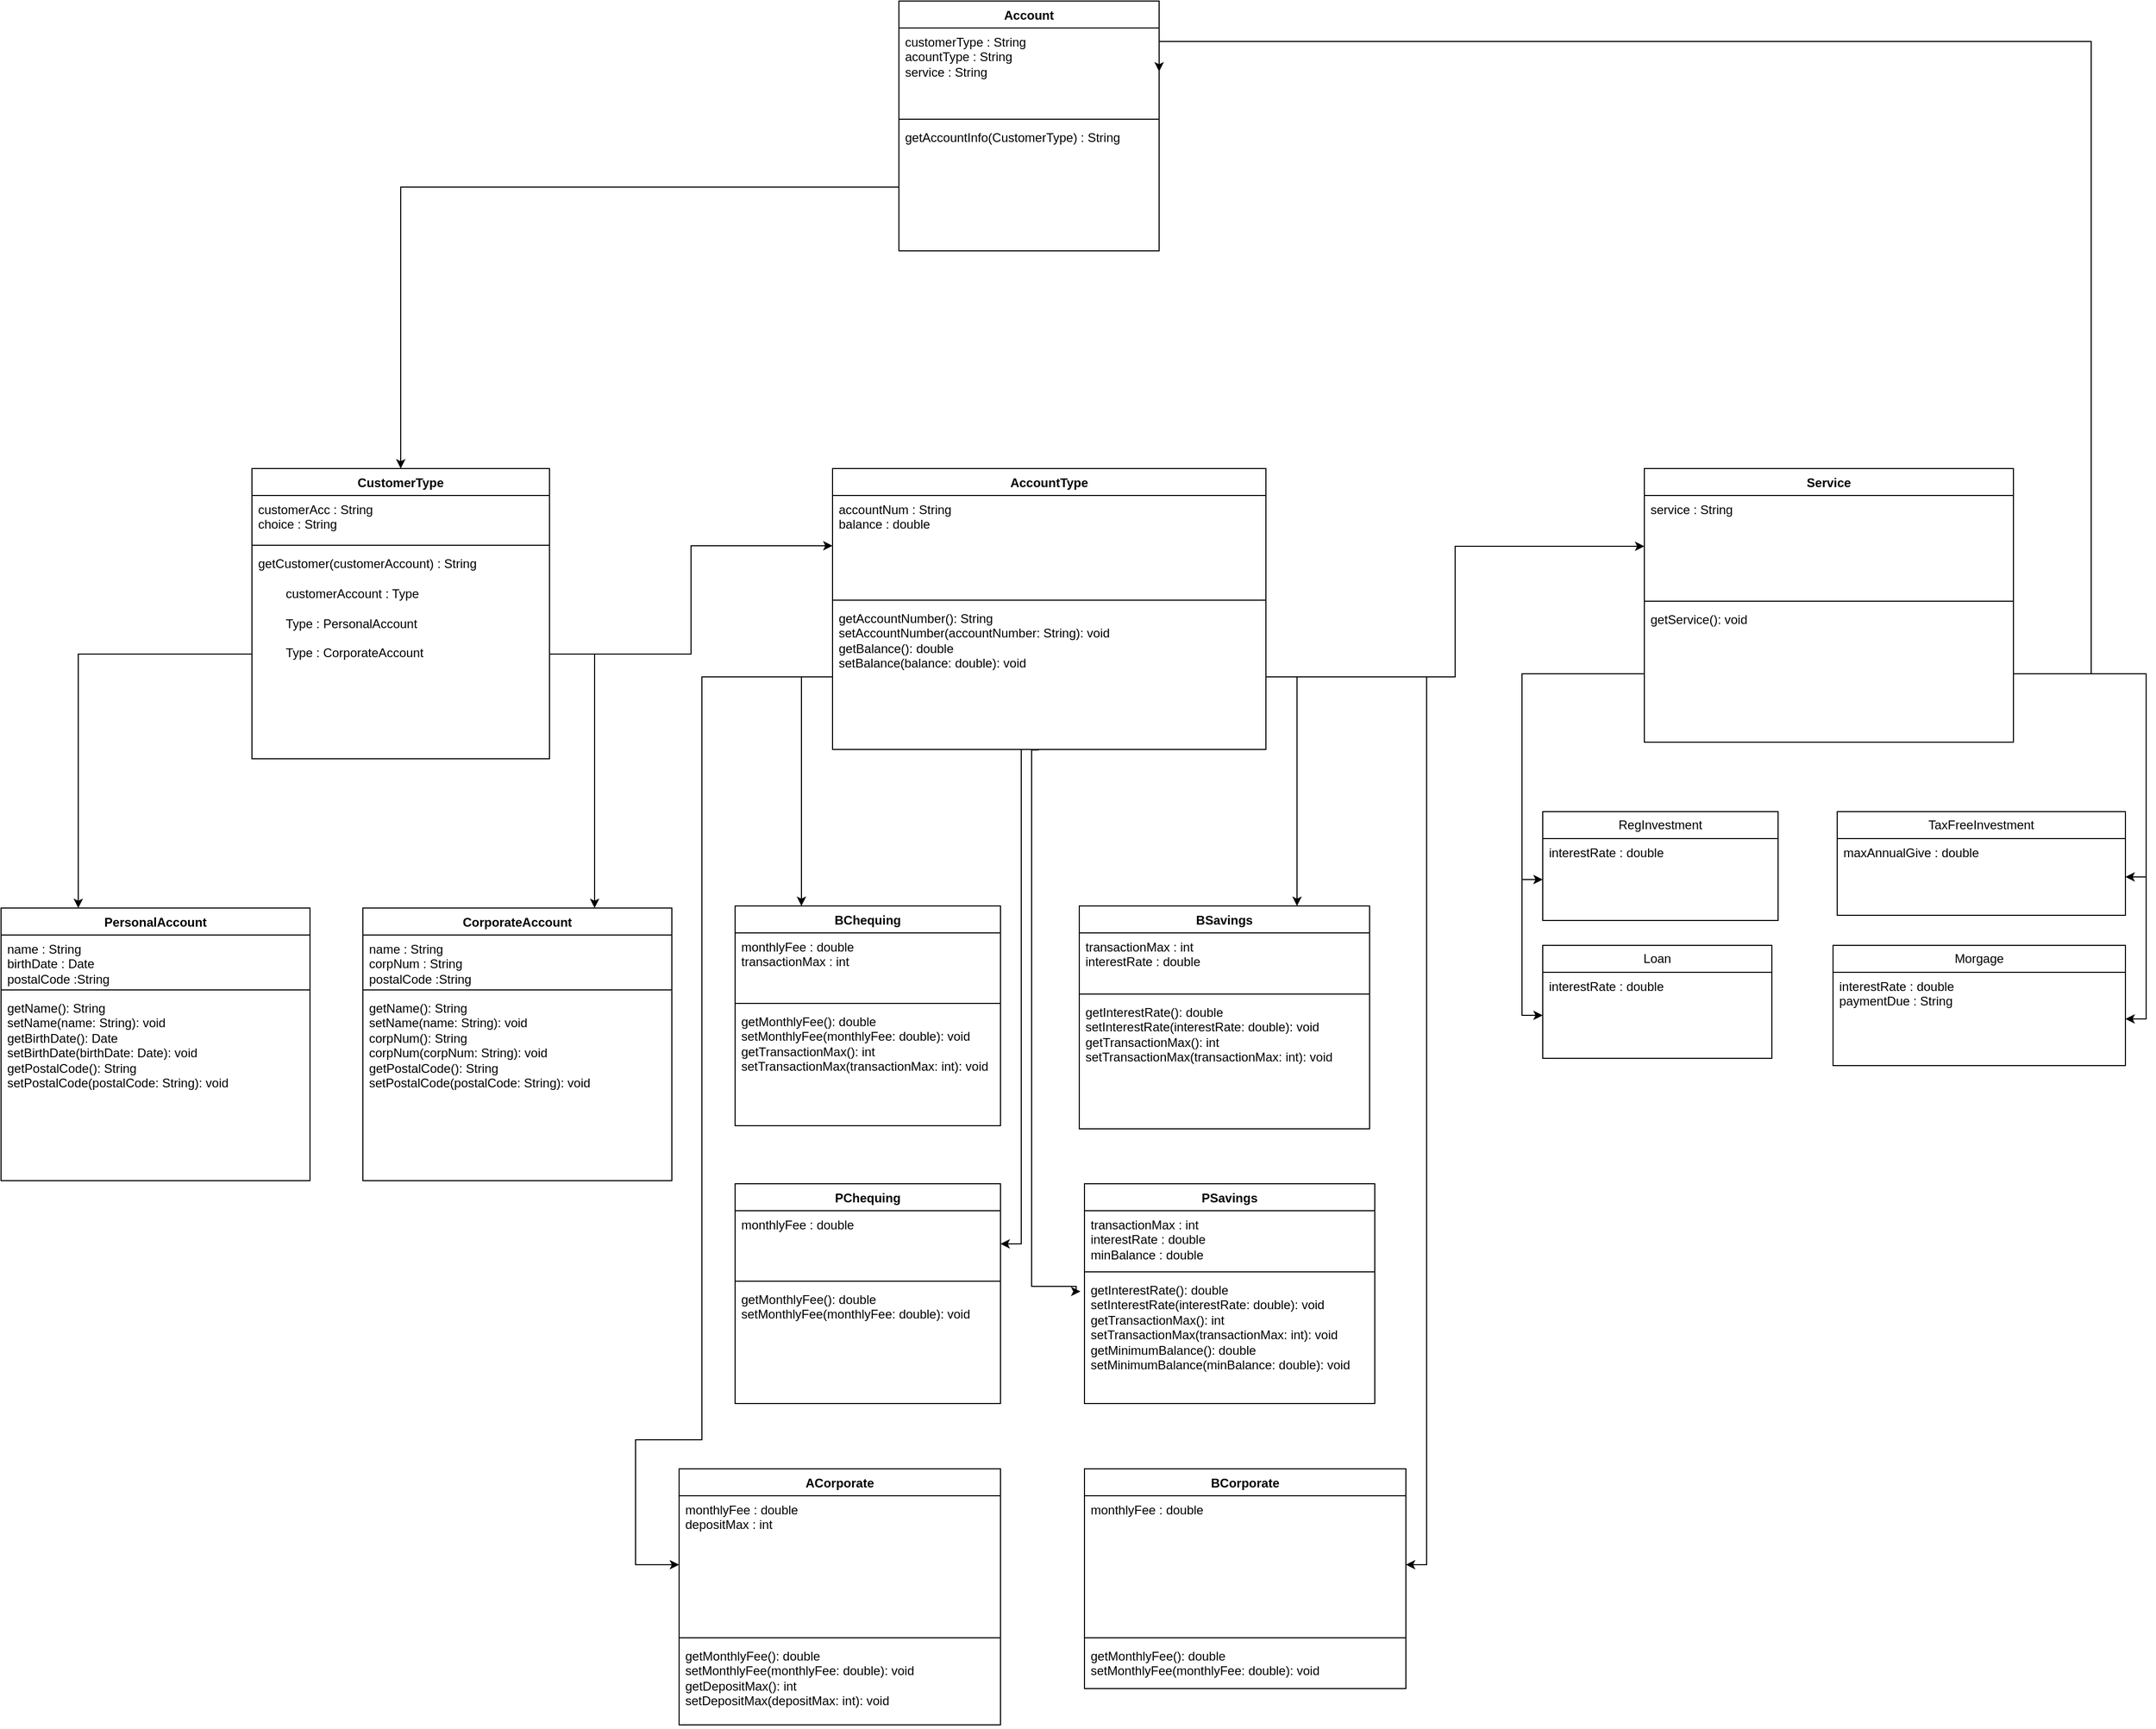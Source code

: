 <mxfile version="24.0.1" type="github">
  <diagram name="Page-1" id="QCnrgxPeKVAtoiX1jV0b">
    <mxGraphModel dx="2193" dy="1604" grid="0" gridSize="10" guides="1" tooltips="1" connect="1" arrows="1" fold="1" page="0" pageScale="1" pageWidth="850" pageHeight="1100" math="0" shadow="0">
      <root>
        <mxCell id="0" />
        <mxCell id="1" parent="0" />
        <mxCell id="JyriEMfmjadqsh-ZED06-1" value="CustomerType" style="swimlane;fontStyle=1;align=center;verticalAlign=top;childLayout=stackLayout;horizontal=1;startSize=26;horizontalStack=0;resizeParent=1;resizeParentMax=0;resizeLast=0;collapsible=1;marginBottom=0;whiteSpace=wrap;html=1;" parent="1" vertex="1">
          <mxGeometry x="-257" y="-234" width="287" height="280" as="geometry" />
        </mxCell>
        <mxCell id="JyriEMfmjadqsh-ZED06-2" value="customerAcc : String&lt;br&gt;choice : String" style="text;strokeColor=none;fillColor=none;align=left;verticalAlign=top;spacingLeft=4;spacingRight=4;overflow=hidden;rotatable=0;points=[[0,0.5],[1,0.5]];portConstraint=eastwest;whiteSpace=wrap;html=1;" parent="JyriEMfmjadqsh-ZED06-1" vertex="1">
          <mxGeometry y="26" width="287" height="44" as="geometry" />
        </mxCell>
        <mxCell id="JyriEMfmjadqsh-ZED06-3" value="" style="line;strokeWidth=1;fillColor=none;align=left;verticalAlign=middle;spacingTop=-1;spacingLeft=3;spacingRight=3;rotatable=0;labelPosition=right;points=[];portConstraint=eastwest;strokeColor=inherit;" parent="JyriEMfmjadqsh-ZED06-1" vertex="1">
          <mxGeometry y="70" width="287" height="8" as="geometry" />
        </mxCell>
        <mxCell id="JyriEMfmjadqsh-ZED06-4" value="getCustomer(customerAccount) : String&lt;div&gt;&lt;br&gt;&lt;/div&gt;&lt;div&gt;&lt;span style=&quot;white-space: pre;&quot;&gt;&#x9;&lt;/span&gt;customerAccount : Type&lt;/div&gt;&lt;div&gt;&lt;span style=&quot;white-space: pre;&quot;&gt;&#x9;&lt;/span&gt;&lt;br&gt;&lt;/div&gt;&lt;div&gt;&lt;span style=&quot;white-space: pre;&quot;&gt;&#x9;&lt;/span&gt;Type&amp;nbsp;&lt;span style=&quot;white-space: pre;&quot;&gt;: PersonalAccount&lt;/span&gt;&lt;br&gt;&lt;/div&gt;&lt;div&gt;&lt;span style=&quot;white-space: pre;&quot;&gt;&lt;span style=&quot;white-space: pre;&quot;&gt;&#x9;&lt;/span&gt;&lt;br&gt;&lt;/span&gt;&lt;/div&gt;&lt;div&gt;&lt;span style=&quot;white-space: pre;&quot;&gt;&lt;span style=&quot;white-space: pre;&quot;&gt;&#x9;&lt;/span&gt;Type &lt;span style=&quot;white-space: pre;&quot;&gt;: CorporateAccount&lt;/span&gt;&lt;/span&gt;&lt;/div&gt;&lt;div&gt;&lt;br&gt;&lt;/div&gt;&lt;div&gt;&lt;br&gt;&lt;/div&gt;" style="text;strokeColor=none;fillColor=none;align=left;verticalAlign=top;spacingLeft=4;spacingRight=4;overflow=hidden;rotatable=0;points=[[0,0.5],[1,0.5]];portConstraint=eastwest;whiteSpace=wrap;html=1;" parent="JyriEMfmjadqsh-ZED06-1" vertex="1">
          <mxGeometry y="78" width="287" height="202" as="geometry" />
        </mxCell>
        <mxCell id="JyriEMfmjadqsh-ZED06-5" value="AccountType" style="swimlane;fontStyle=1;align=center;verticalAlign=top;childLayout=stackLayout;horizontal=1;startSize=26;horizontalStack=0;resizeParent=1;resizeParentMax=0;resizeLast=0;collapsible=1;marginBottom=0;whiteSpace=wrap;html=1;" parent="1" vertex="1">
          <mxGeometry x="303" y="-234" width="418" height="271" as="geometry" />
        </mxCell>
        <mxCell id="JyriEMfmjadqsh-ZED06-6" value="accountNum : String&lt;div&gt;balance : double&lt;/div&gt;" style="text;strokeColor=none;fillColor=none;align=left;verticalAlign=top;spacingLeft=4;spacingRight=4;overflow=hidden;rotatable=0;points=[[0,0.5],[1,0.5]];portConstraint=eastwest;whiteSpace=wrap;html=1;" parent="JyriEMfmjadqsh-ZED06-5" vertex="1">
          <mxGeometry y="26" width="418" height="97" as="geometry" />
        </mxCell>
        <mxCell id="JyriEMfmjadqsh-ZED06-7" value="" style="line;strokeWidth=1;fillColor=none;align=left;verticalAlign=middle;spacingTop=-1;spacingLeft=3;spacingRight=3;rotatable=0;labelPosition=right;points=[];portConstraint=eastwest;strokeColor=inherit;" parent="JyriEMfmjadqsh-ZED06-5" vertex="1">
          <mxGeometry y="123" width="418" height="8" as="geometry" />
        </mxCell>
        <mxCell id="JyriEMfmjadqsh-ZED06-8" value="getAccountNumber(): String&amp;nbsp;&lt;div&gt;setAccountNumber(accountNumber: String): void&amp;nbsp;&lt;/div&gt;&lt;div&gt;getBalance(): double&amp;nbsp;&lt;/div&gt;&lt;div&gt;setBalance(balance: double): void&lt;/div&gt;" style="text;strokeColor=none;fillColor=none;align=left;verticalAlign=top;spacingLeft=4;spacingRight=4;overflow=hidden;rotatable=0;points=[[0,0.5],[1,0.5]];portConstraint=eastwest;whiteSpace=wrap;html=1;" parent="JyriEMfmjadqsh-ZED06-5" vertex="1">
          <mxGeometry y="131" width="418" height="140" as="geometry" />
        </mxCell>
        <mxCell id="JyriEMfmjadqsh-ZED06-9" value="Service" style="swimlane;fontStyle=1;align=center;verticalAlign=top;childLayout=stackLayout;horizontal=1;startSize=26;horizontalStack=0;resizeParent=1;resizeParentMax=0;resizeLast=0;collapsible=1;marginBottom=0;whiteSpace=wrap;html=1;" parent="1" vertex="1">
          <mxGeometry x="1086" y="-234" width="356" height="264" as="geometry" />
        </mxCell>
        <mxCell id="JyriEMfmjadqsh-ZED06-10" value="service : String" style="text;strokeColor=none;fillColor=none;align=left;verticalAlign=top;spacingLeft=4;spacingRight=4;overflow=hidden;rotatable=0;points=[[0,0.5],[1,0.5]];portConstraint=eastwest;whiteSpace=wrap;html=1;" parent="JyriEMfmjadqsh-ZED06-9" vertex="1">
          <mxGeometry y="26" width="356" height="98" as="geometry" />
        </mxCell>
        <mxCell id="JyriEMfmjadqsh-ZED06-11" value="" style="line;strokeWidth=1;fillColor=none;align=left;verticalAlign=middle;spacingTop=-1;spacingLeft=3;spacingRight=3;rotatable=0;labelPosition=right;points=[];portConstraint=eastwest;strokeColor=inherit;" parent="JyriEMfmjadqsh-ZED06-9" vertex="1">
          <mxGeometry y="124" width="356" height="8" as="geometry" />
        </mxCell>
        <mxCell id="JyriEMfmjadqsh-ZED06-12" value="getService(): void" style="text;strokeColor=none;fillColor=none;align=left;verticalAlign=top;spacingLeft=4;spacingRight=4;overflow=hidden;rotatable=0;points=[[0,0.5],[1,0.5]];portConstraint=eastwest;whiteSpace=wrap;html=1;" parent="JyriEMfmjadqsh-ZED06-9" vertex="1">
          <mxGeometry y="132" width="356" height="132" as="geometry" />
        </mxCell>
        <mxCell id="MxI-1oee2H2ZmX-ZESYG-1" value="PersonalAccount" style="swimlane;fontStyle=1;align=center;verticalAlign=top;childLayout=stackLayout;horizontal=1;startSize=26;horizontalStack=0;resizeParent=1;resizeParentMax=0;resizeLast=0;collapsible=1;marginBottom=0;whiteSpace=wrap;html=1;" parent="1" vertex="1">
          <mxGeometry x="-499" y="190" width="298" height="263" as="geometry" />
        </mxCell>
        <mxCell id="MxI-1oee2H2ZmX-ZESYG-2" value="name : String&lt;div style=&quot;border-color: var(--border-color);&quot;&gt;birthDate : Date&lt;/div&gt;&lt;div style=&quot;border-color: var(--border-color);&quot;&gt;postalCode :String&lt;/div&gt;" style="text;strokeColor=none;fillColor=none;align=left;verticalAlign=top;spacingLeft=4;spacingRight=4;overflow=hidden;rotatable=0;points=[[0,0.5],[1,0.5]];portConstraint=eastwest;whiteSpace=wrap;html=1;" parent="MxI-1oee2H2ZmX-ZESYG-1" vertex="1">
          <mxGeometry y="26" width="298" height="49" as="geometry" />
        </mxCell>
        <mxCell id="MxI-1oee2H2ZmX-ZESYG-3" value="" style="line;strokeWidth=1;fillColor=none;align=left;verticalAlign=middle;spacingTop=-1;spacingLeft=3;spacingRight=3;rotatable=0;labelPosition=right;points=[];portConstraint=eastwest;strokeColor=inherit;" parent="MxI-1oee2H2ZmX-ZESYG-1" vertex="1">
          <mxGeometry y="75" width="298" height="8" as="geometry" />
        </mxCell>
        <mxCell id="MxI-1oee2H2ZmX-ZESYG-4" value="&lt;div&gt;getName(): String&lt;/div&gt;&lt;div&gt;setName(name: String): void&lt;/div&gt;&lt;div&gt;getBirthDate(): Date&lt;/div&gt;&lt;div&gt;setBirthDate(birthDate: Date): void&lt;/div&gt;&lt;div&gt;getPostalCode(): String&lt;/div&gt;&lt;div&gt;setPostalCode(postalCode: String): void&lt;/div&gt;" style="text;strokeColor=none;fillColor=none;align=left;verticalAlign=top;spacingLeft=4;spacingRight=4;overflow=hidden;rotatable=0;points=[[0,0.5],[1,0.5]];portConstraint=eastwest;whiteSpace=wrap;html=1;" parent="MxI-1oee2H2ZmX-ZESYG-1" vertex="1">
          <mxGeometry y="83" width="298" height="180" as="geometry" />
        </mxCell>
        <mxCell id="MxI-1oee2H2ZmX-ZESYG-12" style="edgeStyle=orthogonalEdgeStyle;rounded=0;orthogonalLoop=1;jettySize=auto;html=1;entryX=0.25;entryY=0;entryDx=0;entryDy=0;" parent="1" source="JyriEMfmjadqsh-ZED06-4" target="MxI-1oee2H2ZmX-ZESYG-1" edge="1">
          <mxGeometry relative="1" as="geometry" />
        </mxCell>
        <mxCell id="-oRsj191uH-BrxDwQpNv-1" value="&lt;span style=&quot;text-align: left; white-space: pre;&quot;&gt;CorporateAccount&lt;/span&gt;" style="swimlane;fontStyle=1;align=center;verticalAlign=top;childLayout=stackLayout;horizontal=1;startSize=26;horizontalStack=0;resizeParent=1;resizeParentMax=0;resizeLast=0;collapsible=1;marginBottom=0;whiteSpace=wrap;html=1;" parent="1" vertex="1">
          <mxGeometry x="-150" y="190" width="298" height="263" as="geometry" />
        </mxCell>
        <mxCell id="-oRsj191uH-BrxDwQpNv-2" value="name : String&lt;div style=&quot;border-color: var(--border-color);&quot;&gt;corpNum : String&lt;/div&gt;&lt;div style=&quot;border-color: var(--border-color);&quot;&gt;postalCode :String&lt;/div&gt;" style="text;strokeColor=none;fillColor=none;align=left;verticalAlign=top;spacingLeft=4;spacingRight=4;overflow=hidden;rotatable=0;points=[[0,0.5],[1,0.5]];portConstraint=eastwest;whiteSpace=wrap;html=1;" parent="-oRsj191uH-BrxDwQpNv-1" vertex="1">
          <mxGeometry y="26" width="298" height="49" as="geometry" />
        </mxCell>
        <mxCell id="-oRsj191uH-BrxDwQpNv-3" value="" style="line;strokeWidth=1;fillColor=none;align=left;verticalAlign=middle;spacingTop=-1;spacingLeft=3;spacingRight=3;rotatable=0;labelPosition=right;points=[];portConstraint=eastwest;strokeColor=inherit;" parent="-oRsj191uH-BrxDwQpNv-1" vertex="1">
          <mxGeometry y="75" width="298" height="8" as="geometry" />
        </mxCell>
        <mxCell id="-oRsj191uH-BrxDwQpNv-4" value="&lt;div&gt;getName(): String&lt;/div&gt;&lt;div&gt;setName(name: String): void&lt;/div&gt;&lt;div&gt;corpNum(): String&lt;/div&gt;&lt;div&gt;corpNum(corpNum: String): void&lt;/div&gt;&lt;div&gt;getPostalCode(): String&lt;/div&gt;&lt;div&gt;setPostalCode(postalCode: String): void&lt;/div&gt;" style="text;strokeColor=none;fillColor=none;align=left;verticalAlign=top;spacingLeft=4;spacingRight=4;overflow=hidden;rotatable=0;points=[[0,0.5],[1,0.5]];portConstraint=eastwest;whiteSpace=wrap;html=1;" parent="-oRsj191uH-BrxDwQpNv-1" vertex="1">
          <mxGeometry y="83" width="298" height="180" as="geometry" />
        </mxCell>
        <mxCell id="-oRsj191uH-BrxDwQpNv-10" value="BSavings" style="swimlane;fontStyle=1;align=center;verticalAlign=top;childLayout=stackLayout;horizontal=1;startSize=26;horizontalStack=0;resizeParent=1;resizeParentMax=0;resizeLast=0;collapsible=1;marginBottom=0;whiteSpace=wrap;html=1;" parent="1" vertex="1">
          <mxGeometry x="541" y="188" width="280" height="215" as="geometry" />
        </mxCell>
        <mxCell id="-oRsj191uH-BrxDwQpNv-11" value="transactionMax : int&lt;div&gt;interestRate : double&lt;/div&gt;" style="text;strokeColor=none;fillColor=none;align=left;verticalAlign=top;spacingLeft=4;spacingRight=4;overflow=hidden;rotatable=0;points=[[0,0.5],[1,0.5]];portConstraint=eastwest;whiteSpace=wrap;html=1;" parent="-oRsj191uH-BrxDwQpNv-10" vertex="1">
          <mxGeometry y="26" width="280" height="55" as="geometry" />
        </mxCell>
        <mxCell id="-oRsj191uH-BrxDwQpNv-12" value="" style="line;strokeWidth=1;fillColor=none;align=left;verticalAlign=middle;spacingTop=-1;spacingLeft=3;spacingRight=3;rotatable=0;labelPosition=right;points=[];portConstraint=eastwest;strokeColor=inherit;" parent="-oRsj191uH-BrxDwQpNv-10" vertex="1">
          <mxGeometry y="81" width="280" height="8" as="geometry" />
        </mxCell>
        <mxCell id="-oRsj191uH-BrxDwQpNv-13" value="getInterestRate(): double&amp;nbsp;&lt;div&gt;setInterestRate(interestRate: double): void getTransactionMax(): int setTransactionMax(transactionMax: int): void&amp;nbsp;&lt;/div&gt;" style="text;strokeColor=none;fillColor=none;align=left;verticalAlign=top;spacingLeft=4;spacingRight=4;overflow=hidden;rotatable=0;points=[[0,0.5],[1,0.5]];portConstraint=eastwest;whiteSpace=wrap;html=1;" parent="-oRsj191uH-BrxDwQpNv-10" vertex="1">
          <mxGeometry y="89" width="280" height="126" as="geometry" />
        </mxCell>
        <mxCell id="-oRsj191uH-BrxDwQpNv-18" value="ACorporate" style="swimlane;fontStyle=1;align=center;verticalAlign=top;childLayout=stackLayout;horizontal=1;startSize=26;horizontalStack=0;resizeParent=1;resizeParentMax=0;resizeLast=0;collapsible=1;marginBottom=0;whiteSpace=wrap;html=1;" parent="1" vertex="1">
          <mxGeometry x="155" y="731" width="310" height="247" as="geometry" />
        </mxCell>
        <mxCell id="-oRsj191uH-BrxDwQpNv-19" value="monthlyFee : double&lt;div&gt;depositMax : int&lt;/div&gt;" style="text;strokeColor=none;fillColor=none;align=left;verticalAlign=top;spacingLeft=4;spacingRight=4;overflow=hidden;rotatable=0;points=[[0,0.5],[1,0.5]];portConstraint=eastwest;whiteSpace=wrap;html=1;" parent="-oRsj191uH-BrxDwQpNv-18" vertex="1">
          <mxGeometry y="26" width="310" height="133" as="geometry" />
        </mxCell>
        <mxCell id="-oRsj191uH-BrxDwQpNv-20" value="" style="line;strokeWidth=1;fillColor=none;align=left;verticalAlign=middle;spacingTop=-1;spacingLeft=3;spacingRight=3;rotatable=0;labelPosition=right;points=[];portConstraint=eastwest;strokeColor=inherit;" parent="-oRsj191uH-BrxDwQpNv-18" vertex="1">
          <mxGeometry y="159" width="310" height="8" as="geometry" />
        </mxCell>
        <mxCell id="-oRsj191uH-BrxDwQpNv-21" value="getMonthlyFee(): double&amp;nbsp;&lt;div&gt;setMonthlyFee(monthlyFee: double): void&amp;nbsp;&lt;/div&gt;&lt;div&gt;getDepositMax(): int&amp;nbsp;&lt;/div&gt;&lt;div&gt;setDepositMax(depositMax: int): void&lt;/div&gt;" style="text;strokeColor=none;fillColor=none;align=left;verticalAlign=top;spacingLeft=4;spacingRight=4;overflow=hidden;rotatable=0;points=[[0,0.5],[1,0.5]];portConstraint=eastwest;whiteSpace=wrap;html=1;" parent="-oRsj191uH-BrxDwQpNv-18" vertex="1">
          <mxGeometry y="167" width="310" height="80" as="geometry" />
        </mxCell>
        <mxCell id="-oRsj191uH-BrxDwQpNv-30" value="RegInvestment" style="swimlane;fontStyle=0;childLayout=stackLayout;horizontal=1;startSize=26;fillColor=none;horizontalStack=0;resizeParent=1;resizeParentMax=0;resizeLast=0;collapsible=1;marginBottom=0;whiteSpace=wrap;html=1;" parent="1" vertex="1">
          <mxGeometry x="988" y="97" width="227" height="105" as="geometry" />
        </mxCell>
        <mxCell id="-oRsj191uH-BrxDwQpNv-32" value="interestRate : double" style="text;strokeColor=none;fillColor=none;align=left;verticalAlign=top;spacingLeft=4;spacingRight=4;overflow=hidden;rotatable=0;points=[[0,0.5],[1,0.5]];portConstraint=eastwest;whiteSpace=wrap;html=1;" parent="-oRsj191uH-BrxDwQpNv-30" vertex="1">
          <mxGeometry y="26" width="227" height="79" as="geometry" />
        </mxCell>
        <mxCell id="-oRsj191uH-BrxDwQpNv-6" value="BChequing" style="swimlane;fontStyle=1;align=center;verticalAlign=top;childLayout=stackLayout;horizontal=1;startSize=26;horizontalStack=0;resizeParent=1;resizeParentMax=0;resizeLast=0;collapsible=1;marginBottom=0;whiteSpace=wrap;html=1;" parent="1" vertex="1">
          <mxGeometry x="209" y="188" width="256" height="212" as="geometry" />
        </mxCell>
        <mxCell id="-oRsj191uH-BrxDwQpNv-7" value="monthlyFee : double&lt;div&gt;transactionMax : int&lt;/div&gt;" style="text;strokeColor=none;fillColor=none;align=left;verticalAlign=top;spacingLeft=4;spacingRight=4;overflow=hidden;rotatable=0;points=[[0,0.5],[1,0.5]];portConstraint=eastwest;whiteSpace=wrap;html=1;" parent="-oRsj191uH-BrxDwQpNv-6" vertex="1">
          <mxGeometry y="26" width="256" height="64" as="geometry" />
        </mxCell>
        <mxCell id="-oRsj191uH-BrxDwQpNv-8" value="" style="line;strokeWidth=1;fillColor=none;align=left;verticalAlign=middle;spacingTop=-1;spacingLeft=3;spacingRight=3;rotatable=0;labelPosition=right;points=[];portConstraint=eastwest;strokeColor=inherit;" parent="-oRsj191uH-BrxDwQpNv-6" vertex="1">
          <mxGeometry y="90" width="256" height="8" as="geometry" />
        </mxCell>
        <mxCell id="-oRsj191uH-BrxDwQpNv-9" value="getMonthlyFee(): double&amp;nbsp;&lt;div&gt;setMonthlyFee(monthlyFee: double): void&amp;nbsp;&lt;div&gt;getTransactionMax(): int&amp;nbsp;&lt;/div&gt;&lt;div&gt;setTransactionMax(transactionMax: int): void&lt;/div&gt;&lt;/div&gt;" style="text;strokeColor=none;fillColor=none;align=left;verticalAlign=top;spacingLeft=4;spacingRight=4;overflow=hidden;rotatable=0;points=[[0,0.5],[1,0.5]];portConstraint=eastwest;whiteSpace=wrap;html=1;" parent="-oRsj191uH-BrxDwQpNv-6" vertex="1">
          <mxGeometry y="98" width="256" height="114" as="geometry" />
        </mxCell>
        <mxCell id="-oRsj191uH-BrxDwQpNv-39" value="TaxFreeInvestment" style="swimlane;fontStyle=0;childLayout=stackLayout;horizontal=1;startSize=26;fillColor=none;horizontalStack=0;resizeParent=1;resizeParentMax=0;resizeLast=0;collapsible=1;marginBottom=0;whiteSpace=wrap;html=1;" parent="1" vertex="1">
          <mxGeometry x="1272" y="97" width="278" height="100" as="geometry" />
        </mxCell>
        <mxCell id="-oRsj191uH-BrxDwQpNv-40" value="maxAnnualGive : double" style="text;strokeColor=none;fillColor=none;align=left;verticalAlign=top;spacingLeft=4;spacingRight=4;overflow=hidden;rotatable=0;points=[[0,0.5],[1,0.5]];portConstraint=eastwest;whiteSpace=wrap;html=1;" parent="-oRsj191uH-BrxDwQpNv-39" vertex="1">
          <mxGeometry y="26" width="278" height="74" as="geometry" />
        </mxCell>
        <mxCell id="-oRsj191uH-BrxDwQpNv-41" value="Loan" style="swimlane;fontStyle=0;childLayout=stackLayout;horizontal=1;startSize=26;fillColor=none;horizontalStack=0;resizeParent=1;resizeParentMax=0;resizeLast=0;collapsible=1;marginBottom=0;whiteSpace=wrap;html=1;" parent="1" vertex="1">
          <mxGeometry x="988" y="226" width="221" height="109" as="geometry" />
        </mxCell>
        <mxCell id="-oRsj191uH-BrxDwQpNv-42" value="interestRate : double" style="text;strokeColor=none;fillColor=none;align=left;verticalAlign=top;spacingLeft=4;spacingRight=4;overflow=hidden;rotatable=0;points=[[0,0.5],[1,0.5]];portConstraint=eastwest;whiteSpace=wrap;html=1;" parent="-oRsj191uH-BrxDwQpNv-41" vertex="1">
          <mxGeometry y="26" width="221" height="83" as="geometry" />
        </mxCell>
        <mxCell id="-oRsj191uH-BrxDwQpNv-43" value="Morgage" style="swimlane;fontStyle=0;childLayout=stackLayout;horizontal=1;startSize=26;fillColor=none;horizontalStack=0;resizeParent=1;resizeParentMax=0;resizeLast=0;collapsible=1;marginBottom=0;whiteSpace=wrap;html=1;" parent="1" vertex="1">
          <mxGeometry x="1268" y="226" width="282" height="116" as="geometry" />
        </mxCell>
        <mxCell id="-oRsj191uH-BrxDwQpNv-44" value="interestRate : double&lt;div&gt;paymentDue : String&lt;/div&gt;" style="text;strokeColor=none;fillColor=none;align=left;verticalAlign=top;spacingLeft=4;spacingRight=4;overflow=hidden;rotatable=0;points=[[0,0.5],[1,0.5]];portConstraint=eastwest;whiteSpace=wrap;html=1;" parent="-oRsj191uH-BrxDwQpNv-43" vertex="1">
          <mxGeometry y="26" width="282" height="90" as="geometry" />
        </mxCell>
        <mxCell id="VuN4ocTR0DAi9A-gGJiS-1" style="edgeStyle=orthogonalEdgeStyle;rounded=0;orthogonalLoop=1;jettySize=auto;html=1;entryX=0.75;entryY=0;entryDx=0;entryDy=0;" edge="1" parent="1" source="JyriEMfmjadqsh-ZED06-4" target="-oRsj191uH-BrxDwQpNv-1">
          <mxGeometry relative="1" as="geometry" />
        </mxCell>
        <mxCell id="VuN4ocTR0DAi9A-gGJiS-2" value="PChequing" style="swimlane;fontStyle=1;align=center;verticalAlign=top;childLayout=stackLayout;horizontal=1;startSize=26;horizontalStack=0;resizeParent=1;resizeParentMax=0;resizeLast=0;collapsible=1;marginBottom=0;whiteSpace=wrap;html=1;" vertex="1" parent="1">
          <mxGeometry x="209" y="456" width="256" height="212" as="geometry" />
        </mxCell>
        <mxCell id="VuN4ocTR0DAi9A-gGJiS-3" value="monthlyFee : double&lt;div&gt;&lt;br&gt;&lt;/div&gt;" style="text;strokeColor=none;fillColor=none;align=left;verticalAlign=top;spacingLeft=4;spacingRight=4;overflow=hidden;rotatable=0;points=[[0,0.5],[1,0.5]];portConstraint=eastwest;whiteSpace=wrap;html=1;" vertex="1" parent="VuN4ocTR0DAi9A-gGJiS-2">
          <mxGeometry y="26" width="256" height="64" as="geometry" />
        </mxCell>
        <mxCell id="VuN4ocTR0DAi9A-gGJiS-4" value="" style="line;strokeWidth=1;fillColor=none;align=left;verticalAlign=middle;spacingTop=-1;spacingLeft=3;spacingRight=3;rotatable=0;labelPosition=right;points=[];portConstraint=eastwest;strokeColor=inherit;" vertex="1" parent="VuN4ocTR0DAi9A-gGJiS-2">
          <mxGeometry y="90" width="256" height="8" as="geometry" />
        </mxCell>
        <mxCell id="VuN4ocTR0DAi9A-gGJiS-5" value="getMonthlyFee(): double&amp;nbsp;&lt;div&gt;setMonthlyFee(monthlyFee: double): void&amp;nbsp;&lt;div&gt;&lt;br&gt;&lt;/div&gt;&lt;/div&gt;" style="text;strokeColor=none;fillColor=none;align=left;verticalAlign=top;spacingLeft=4;spacingRight=4;overflow=hidden;rotatable=0;points=[[0,0.5],[1,0.5]];portConstraint=eastwest;whiteSpace=wrap;html=1;" vertex="1" parent="VuN4ocTR0DAi9A-gGJiS-2">
          <mxGeometry y="98" width="256" height="114" as="geometry" />
        </mxCell>
        <mxCell id="VuN4ocTR0DAi9A-gGJiS-6" value="PSavings" style="swimlane;fontStyle=1;align=center;verticalAlign=top;childLayout=stackLayout;horizontal=1;startSize=26;horizontalStack=0;resizeParent=1;resizeParentMax=0;resizeLast=0;collapsible=1;marginBottom=0;whiteSpace=wrap;html=1;" vertex="1" parent="1">
          <mxGeometry x="546" y="456" width="280" height="212" as="geometry" />
        </mxCell>
        <mxCell id="VuN4ocTR0DAi9A-gGJiS-7" value="transactionMax : int&lt;div&gt;interestRate : double&lt;/div&gt;&lt;div&gt;minBalance : double&lt;/div&gt;" style="text;strokeColor=none;fillColor=none;align=left;verticalAlign=top;spacingLeft=4;spacingRight=4;overflow=hidden;rotatable=0;points=[[0,0.5],[1,0.5]];portConstraint=eastwest;whiteSpace=wrap;html=1;" vertex="1" parent="VuN4ocTR0DAi9A-gGJiS-6">
          <mxGeometry y="26" width="280" height="55" as="geometry" />
        </mxCell>
        <mxCell id="VuN4ocTR0DAi9A-gGJiS-8" value="" style="line;strokeWidth=1;fillColor=none;align=left;verticalAlign=middle;spacingTop=-1;spacingLeft=3;spacingRight=3;rotatable=0;labelPosition=right;points=[];portConstraint=eastwest;strokeColor=inherit;" vertex="1" parent="VuN4ocTR0DAi9A-gGJiS-6">
          <mxGeometry y="81" width="280" height="8" as="geometry" />
        </mxCell>
        <mxCell id="VuN4ocTR0DAi9A-gGJiS-9" value="getInterestRate(): double&amp;nbsp;&lt;div&gt;setInterestRate(interestRate: double): void getTransactionMax(): int setTransactionMax(transactionMax: int): void getMinimumBalance(): double setMinimumBalance(minBalance: double): void&lt;/div&gt;" style="text;strokeColor=none;fillColor=none;align=left;verticalAlign=top;spacingLeft=4;spacingRight=4;overflow=hidden;rotatable=0;points=[[0,0.5],[1,0.5]];portConstraint=eastwest;whiteSpace=wrap;html=1;" vertex="1" parent="VuN4ocTR0DAi9A-gGJiS-6">
          <mxGeometry y="89" width="280" height="123" as="geometry" />
        </mxCell>
        <mxCell id="VuN4ocTR0DAi9A-gGJiS-10" value="BCorporate" style="swimlane;fontStyle=1;align=center;verticalAlign=top;childLayout=stackLayout;horizontal=1;startSize=26;horizontalStack=0;resizeParent=1;resizeParentMax=0;resizeLast=0;collapsible=1;marginBottom=0;whiteSpace=wrap;html=1;" vertex="1" parent="1">
          <mxGeometry x="546" y="731" width="310" height="212" as="geometry" />
        </mxCell>
        <mxCell id="VuN4ocTR0DAi9A-gGJiS-11" value="monthlyFee : double&lt;div&gt;&lt;br&gt;&lt;/div&gt;" style="text;strokeColor=none;fillColor=none;align=left;verticalAlign=top;spacingLeft=4;spacingRight=4;overflow=hidden;rotatable=0;points=[[0,0.5],[1,0.5]];portConstraint=eastwest;whiteSpace=wrap;html=1;" vertex="1" parent="VuN4ocTR0DAi9A-gGJiS-10">
          <mxGeometry y="26" width="310" height="133" as="geometry" />
        </mxCell>
        <mxCell id="VuN4ocTR0DAi9A-gGJiS-12" value="" style="line;strokeWidth=1;fillColor=none;align=left;verticalAlign=middle;spacingTop=-1;spacingLeft=3;spacingRight=3;rotatable=0;labelPosition=right;points=[];portConstraint=eastwest;strokeColor=inherit;" vertex="1" parent="VuN4ocTR0DAi9A-gGJiS-10">
          <mxGeometry y="159" width="310" height="8" as="geometry" />
        </mxCell>
        <mxCell id="VuN4ocTR0DAi9A-gGJiS-13" value="getMonthlyFee(): double&amp;nbsp;&lt;div&gt;setMonthlyFee(monthlyFee: double): void&amp;nbsp;&lt;/div&gt;&lt;div&gt;&lt;br&gt;&lt;/div&gt;" style="text;strokeColor=none;fillColor=none;align=left;verticalAlign=top;spacingLeft=4;spacingRight=4;overflow=hidden;rotatable=0;points=[[0,0.5],[1,0.5]];portConstraint=eastwest;whiteSpace=wrap;html=1;" vertex="1" parent="VuN4ocTR0DAi9A-gGJiS-10">
          <mxGeometry y="167" width="310" height="45" as="geometry" />
        </mxCell>
        <mxCell id="VuN4ocTR0DAi9A-gGJiS-14" style="edgeStyle=orthogonalEdgeStyle;rounded=0;orthogonalLoop=1;jettySize=auto;html=1;entryX=0.75;entryY=0;entryDx=0;entryDy=0;" edge="1" parent="1" source="JyriEMfmjadqsh-ZED06-8" target="-oRsj191uH-BrxDwQpNv-10">
          <mxGeometry relative="1" as="geometry" />
        </mxCell>
        <mxCell id="VuN4ocTR0DAi9A-gGJiS-15" style="edgeStyle=orthogonalEdgeStyle;rounded=0;orthogonalLoop=1;jettySize=auto;html=1;entryX=0.25;entryY=0;entryDx=0;entryDy=0;" edge="1" parent="1" source="JyriEMfmjadqsh-ZED06-8" target="-oRsj191uH-BrxDwQpNv-6">
          <mxGeometry relative="1" as="geometry" />
        </mxCell>
        <mxCell id="VuN4ocTR0DAi9A-gGJiS-16" style="edgeStyle=orthogonalEdgeStyle;rounded=0;orthogonalLoop=1;jettySize=auto;html=1;entryX=1;entryY=0.5;entryDx=0;entryDy=0;" edge="1" parent="1" source="JyriEMfmjadqsh-ZED06-8" target="VuN4ocTR0DAi9A-gGJiS-3">
          <mxGeometry relative="1" as="geometry">
            <Array as="points">
              <mxPoint x="485" y="514" />
            </Array>
          </mxGeometry>
        </mxCell>
        <mxCell id="VuN4ocTR0DAi9A-gGJiS-17" style="edgeStyle=orthogonalEdgeStyle;rounded=0;orthogonalLoop=1;jettySize=auto;html=1;entryX=-0.014;entryY=0.121;entryDx=0;entryDy=0;entryPerimeter=0;exitX=0.476;exitY=1.004;exitDx=0;exitDy=0;exitPerimeter=0;" edge="1" parent="1" source="JyriEMfmjadqsh-ZED06-8" target="VuN4ocTR0DAi9A-gGJiS-9">
          <mxGeometry relative="1" as="geometry">
            <mxPoint x="495" y="47" as="sourcePoint" />
            <mxPoint x="475" y="524" as="targetPoint" />
            <Array as="points">
              <mxPoint x="495" y="38" />
              <mxPoint x="495" y="555" />
              <mxPoint x="538" y="555" />
              <mxPoint x="538" y="560" />
            </Array>
          </mxGeometry>
        </mxCell>
        <mxCell id="VuN4ocTR0DAi9A-gGJiS-18" style="edgeStyle=orthogonalEdgeStyle;rounded=0;orthogonalLoop=1;jettySize=auto;html=1;entryX=1;entryY=0.5;entryDx=0;entryDy=0;" edge="1" parent="1" source="JyriEMfmjadqsh-ZED06-8" target="VuN4ocTR0DAi9A-gGJiS-11">
          <mxGeometry relative="1" as="geometry" />
        </mxCell>
        <mxCell id="VuN4ocTR0DAi9A-gGJiS-19" style="edgeStyle=orthogonalEdgeStyle;rounded=0;orthogonalLoop=1;jettySize=auto;html=1;entryX=0;entryY=0.5;entryDx=0;entryDy=0;" edge="1" parent="1" source="JyriEMfmjadqsh-ZED06-8" target="-oRsj191uH-BrxDwQpNv-19">
          <mxGeometry relative="1" as="geometry">
            <Array as="points">
              <mxPoint x="177" y="-33" />
              <mxPoint x="177" y="703" />
              <mxPoint x="113" y="703" />
              <mxPoint x="113" y="824" />
            </Array>
          </mxGeometry>
        </mxCell>
        <mxCell id="VuN4ocTR0DAi9A-gGJiS-20" style="edgeStyle=orthogonalEdgeStyle;rounded=0;orthogonalLoop=1;jettySize=auto;html=1;entryX=0;entryY=0.5;entryDx=0;entryDy=0;" edge="1" parent="1" source="JyriEMfmjadqsh-ZED06-4" target="JyriEMfmjadqsh-ZED06-6">
          <mxGeometry relative="1" as="geometry" />
        </mxCell>
        <mxCell id="VuN4ocTR0DAi9A-gGJiS-21" style="edgeStyle=orthogonalEdgeStyle;rounded=0;orthogonalLoop=1;jettySize=auto;html=1;entryX=0;entryY=0.5;entryDx=0;entryDy=0;" edge="1" parent="1" source="JyriEMfmjadqsh-ZED06-8" target="JyriEMfmjadqsh-ZED06-10">
          <mxGeometry relative="1" as="geometry" />
        </mxCell>
        <mxCell id="VuN4ocTR0DAi9A-gGJiS-22" style="edgeStyle=orthogonalEdgeStyle;rounded=0;orthogonalLoop=1;jettySize=auto;html=1;entryX=0;entryY=0.5;entryDx=0;entryDy=0;" edge="1" parent="1" source="JyriEMfmjadqsh-ZED06-12" target="-oRsj191uH-BrxDwQpNv-32">
          <mxGeometry relative="1" as="geometry" />
        </mxCell>
        <mxCell id="VuN4ocTR0DAi9A-gGJiS-23" style="edgeStyle=orthogonalEdgeStyle;rounded=0;orthogonalLoop=1;jettySize=auto;html=1;entryX=1;entryY=0.5;entryDx=0;entryDy=0;" edge="1" parent="1" source="JyriEMfmjadqsh-ZED06-12" target="-oRsj191uH-BrxDwQpNv-40">
          <mxGeometry relative="1" as="geometry" />
        </mxCell>
        <mxCell id="VuN4ocTR0DAi9A-gGJiS-24" style="edgeStyle=orthogonalEdgeStyle;rounded=0;orthogonalLoop=1;jettySize=auto;html=1;entryX=1;entryY=0.5;entryDx=0;entryDy=0;" edge="1" parent="1" source="JyriEMfmjadqsh-ZED06-12" target="-oRsj191uH-BrxDwQpNv-44">
          <mxGeometry relative="1" as="geometry" />
        </mxCell>
        <mxCell id="VuN4ocTR0DAi9A-gGJiS-25" style="edgeStyle=orthogonalEdgeStyle;rounded=0;orthogonalLoop=1;jettySize=auto;html=1;entryX=0;entryY=0.5;entryDx=0;entryDy=0;" edge="1" parent="1" source="JyriEMfmjadqsh-ZED06-12" target="-oRsj191uH-BrxDwQpNv-42">
          <mxGeometry relative="1" as="geometry" />
        </mxCell>
        <mxCell id="VuN4ocTR0DAi9A-gGJiS-26" value="Account" style="swimlane;fontStyle=1;align=center;verticalAlign=top;childLayout=stackLayout;horizontal=1;startSize=26;horizontalStack=0;resizeParent=1;resizeParentMax=0;resizeLast=0;collapsible=1;marginBottom=0;whiteSpace=wrap;html=1;" vertex="1" parent="1">
          <mxGeometry x="367" y="-685" width="251" height="241" as="geometry" />
        </mxCell>
        <mxCell id="VuN4ocTR0DAi9A-gGJiS-27" value="customerType : String&lt;div&gt;acountType : String&lt;/div&gt;&lt;div&gt;service : String&lt;/div&gt;" style="text;strokeColor=none;fillColor=none;align=left;verticalAlign=top;spacingLeft=4;spacingRight=4;overflow=hidden;rotatable=0;points=[[0,0.5],[1,0.5]];portConstraint=eastwest;whiteSpace=wrap;html=1;" vertex="1" parent="VuN4ocTR0DAi9A-gGJiS-26">
          <mxGeometry y="26" width="251" height="84" as="geometry" />
        </mxCell>
        <mxCell id="VuN4ocTR0DAi9A-gGJiS-28" value="" style="line;strokeWidth=1;fillColor=none;align=left;verticalAlign=middle;spacingTop=-1;spacingLeft=3;spacingRight=3;rotatable=0;labelPosition=right;points=[];portConstraint=eastwest;strokeColor=inherit;" vertex="1" parent="VuN4ocTR0DAi9A-gGJiS-26">
          <mxGeometry y="110" width="251" height="8" as="geometry" />
        </mxCell>
        <mxCell id="VuN4ocTR0DAi9A-gGJiS-29" value="getAccountInfo(CustomerType) : String&lt;div&gt;&lt;br&gt;&lt;/div&gt;" style="text;strokeColor=none;fillColor=none;align=left;verticalAlign=top;spacingLeft=4;spacingRight=4;overflow=hidden;rotatable=0;points=[[0,0.5],[1,0.5]];portConstraint=eastwest;whiteSpace=wrap;html=1;" vertex="1" parent="VuN4ocTR0DAi9A-gGJiS-26">
          <mxGeometry y="118" width="251" height="123" as="geometry" />
        </mxCell>
        <mxCell id="VuN4ocTR0DAi9A-gGJiS-31" style="edgeStyle=orthogonalEdgeStyle;rounded=0;orthogonalLoop=1;jettySize=auto;html=1;entryX=0.5;entryY=0;entryDx=0;entryDy=0;" edge="1" parent="1" source="VuN4ocTR0DAi9A-gGJiS-29" target="JyriEMfmjadqsh-ZED06-1">
          <mxGeometry relative="1" as="geometry" />
        </mxCell>
        <mxCell id="VuN4ocTR0DAi9A-gGJiS-32" style="edgeStyle=orthogonalEdgeStyle;rounded=0;orthogonalLoop=1;jettySize=auto;html=1;entryX=1;entryY=0.5;entryDx=0;entryDy=0;" edge="1" parent="1" source="JyriEMfmjadqsh-ZED06-12" target="VuN4ocTR0DAi9A-gGJiS-27">
          <mxGeometry relative="1" as="geometry">
            <Array as="points">
              <mxPoint x="1517" y="-36" />
              <mxPoint x="1517" y="-646" />
            </Array>
          </mxGeometry>
        </mxCell>
      </root>
    </mxGraphModel>
  </diagram>
</mxfile>

